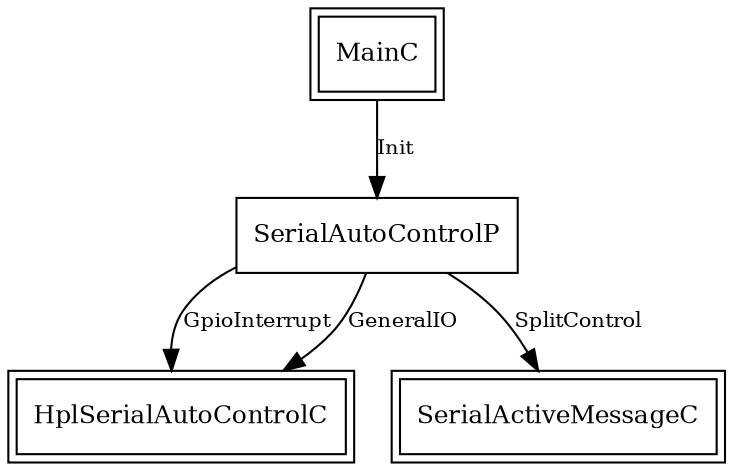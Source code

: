 digraph "tos.platforms.ucmini.SerialAutoControlC" {
  "SerialAutoControlP" [fontsize=12, shape=box, URL="../chtml/tos.platforms.ucmini.SerialAutoControlP.html"];
  "HplSerialAutoControlC" [fontsize=12, shape=box,peripheries=2, URL="../chtml/tos.platforms.ucmini.HplSerialAutoControlC.html"];
  "SerialAutoControlP" [fontsize=12, shape=box, URL="../chtml/tos.platforms.ucmini.SerialAutoControlP.html"];
  "HplSerialAutoControlC" [fontsize=12, shape=box,peripheries=2, URL="../chtml/tos.platforms.ucmini.HplSerialAutoControlC.html"];
  "SerialAutoControlP" [fontsize=12, shape=box, URL="../chtml/tos.platforms.ucmini.SerialAutoControlP.html"];
  "SerialActiveMessageC" [fontsize=12, shape=box,peripheries=2, URL="../chtml/tos.lib.serial.SerialActiveMessageC.html"];
  "MainC" [fontsize=12, shape=box,peripheries=2, URL="../chtml/tos.system.MainC.html"];
  "SerialAutoControlP" [fontsize=12, shape=box, URL="../chtml/tos.platforms.ucmini.SerialAutoControlP.html"];
  "SerialAutoControlP" -> "HplSerialAutoControlC" [label="GpioInterrupt", URL="../ihtml/tos.interfaces.GpioInterrupt.html", fontsize=10];
  "SerialAutoControlP" -> "HplSerialAutoControlC" [label="GeneralIO", URL="../ihtml/tos.interfaces.GeneralIO.html", fontsize=10];
  "SerialAutoControlP" -> "SerialActiveMessageC" [label="SplitControl", URL="../ihtml/tos.interfaces.SplitControl.html", fontsize=10];
  "MainC" -> "SerialAutoControlP" [label="Init", URL="../ihtml/tos.interfaces.Init.html", fontsize=10];
}
